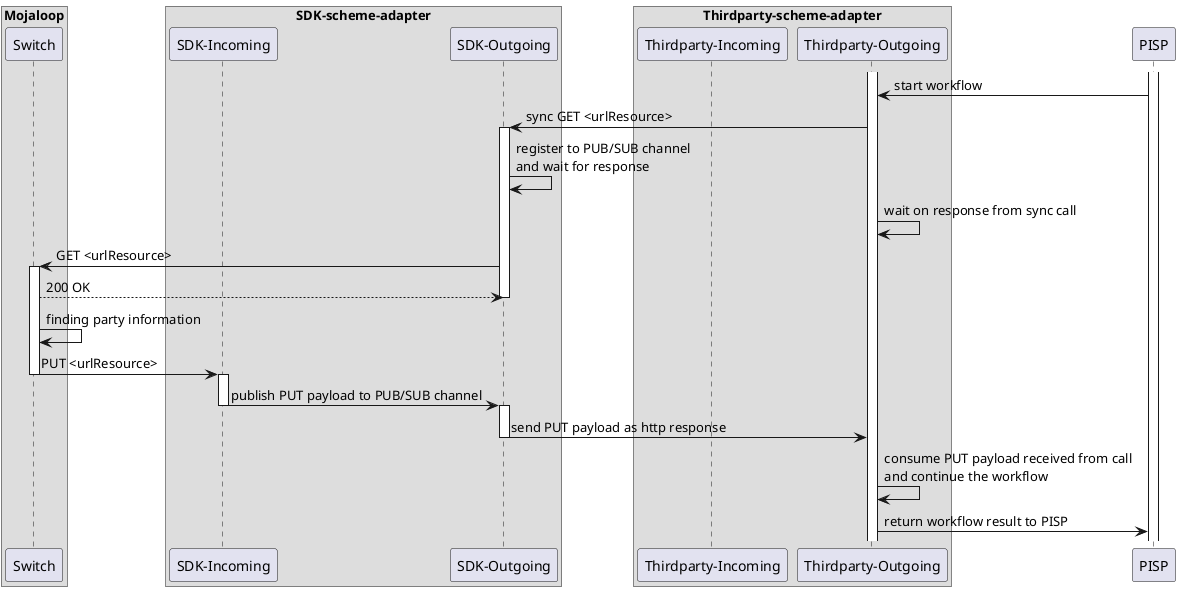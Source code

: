 @startuml

box "Mojaloop"
  participant Switch as S
end box

box "SDK-scheme-adapter" 
  participant "SDK-Incoming" as Sin
  participant "SDK-Outgoing" as Sout
end box
box "Thirdparty-scheme-adapter"
  participant "Thirdparty-Incoming" as Tin
  participant "Thirdparty-Outgoing" as Tout
end box

participant PISP as P

activate Tout
activate P
P -> Tout: start workflow
Tout -> Sout: sync GET <urlResource>
activate Sout
Sout -> Sout: register to PUB/SUB channel\nand wait for response
Tout -> Tout: wait on response from sync call

Sout -> S: GET <urlResource>
activate S
S --> Sout: 200 OK
deactivate Sout
S -> S: finding party information

S -> Sin: PUT <urlResource>
deactivate S
activate Sin
Sin -> Sout: publish PUT payload to PUB/SUB channel 
deactivate Sin
activate Sout
Sout -> Tout: send PUT payload as http response
deactivate Sout

Tout -> Tout: consume PUT payload received from call\nand continue the workflow
Tout -> P: return workflow result to PISP
@enduml
